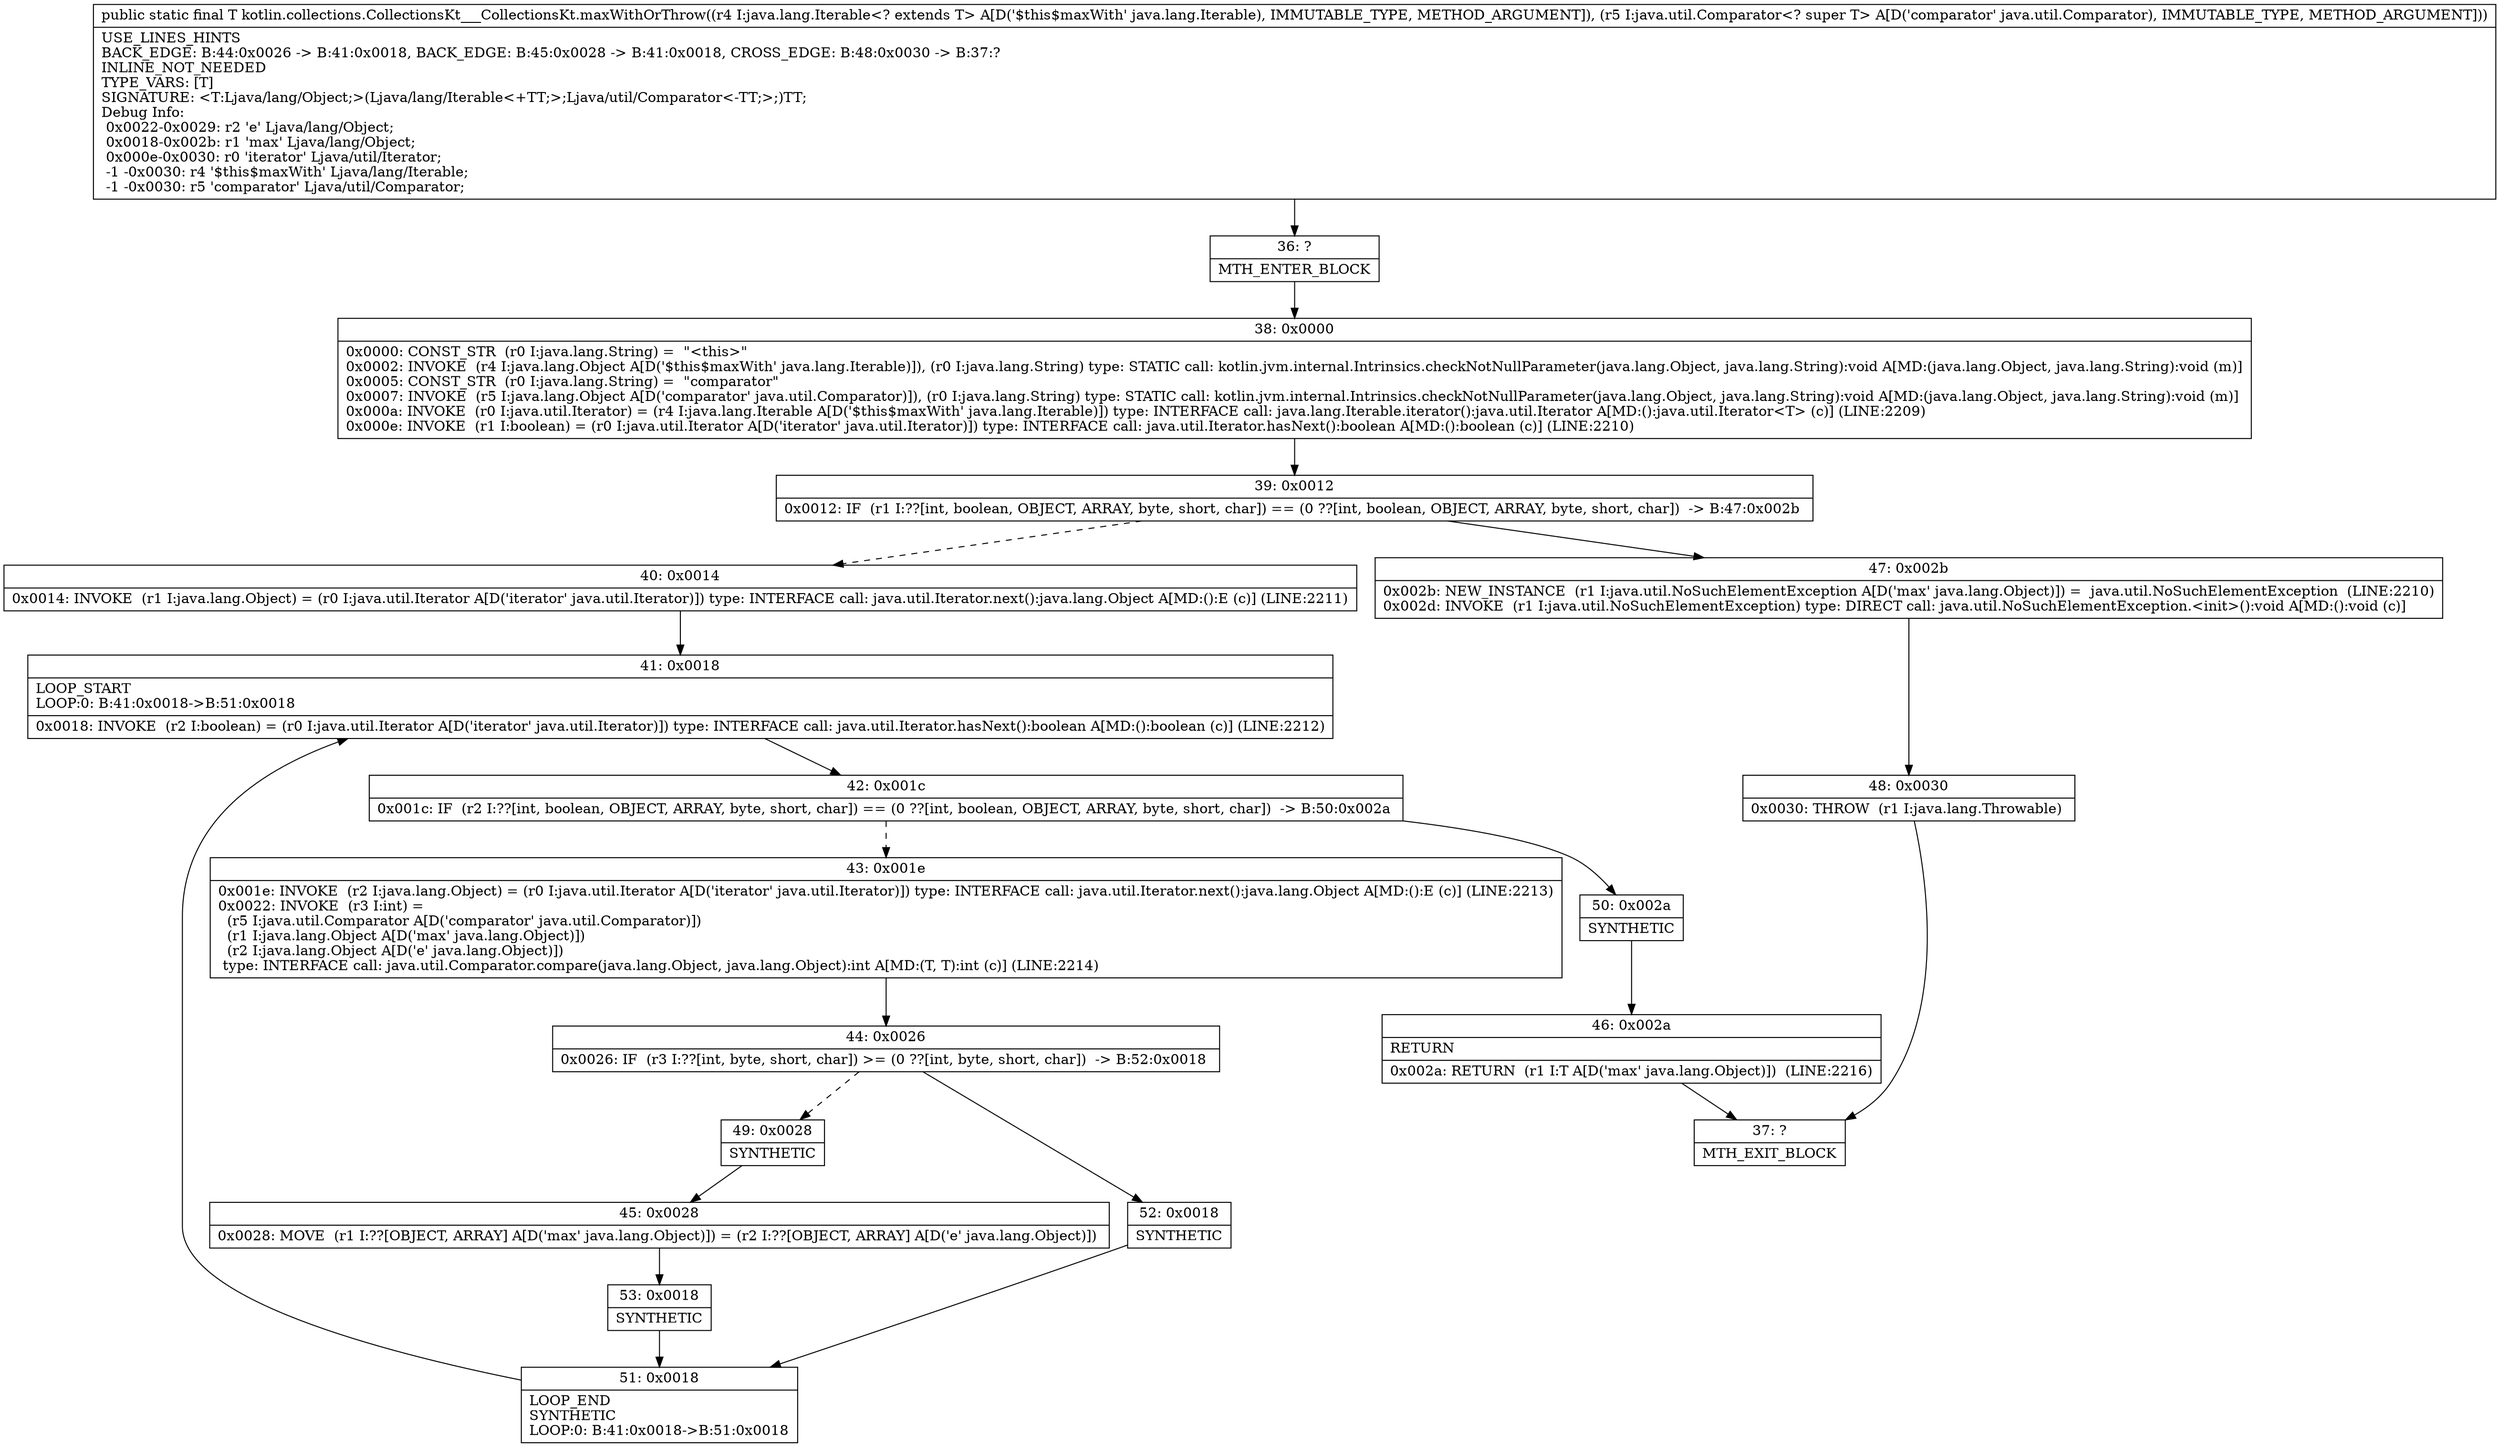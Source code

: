 digraph "CFG forkotlin.collections.CollectionsKt___CollectionsKt.maxWithOrThrow(Ljava\/lang\/Iterable;Ljava\/util\/Comparator;)Ljava\/lang\/Object;" {
Node_36 [shape=record,label="{36\:\ ?|MTH_ENTER_BLOCK\l}"];
Node_38 [shape=record,label="{38\:\ 0x0000|0x0000: CONST_STR  (r0 I:java.lang.String) =  \"\<this\>\" \l0x0002: INVOKE  (r4 I:java.lang.Object A[D('$this$maxWith' java.lang.Iterable)]), (r0 I:java.lang.String) type: STATIC call: kotlin.jvm.internal.Intrinsics.checkNotNullParameter(java.lang.Object, java.lang.String):void A[MD:(java.lang.Object, java.lang.String):void (m)]\l0x0005: CONST_STR  (r0 I:java.lang.String) =  \"comparator\" \l0x0007: INVOKE  (r5 I:java.lang.Object A[D('comparator' java.util.Comparator)]), (r0 I:java.lang.String) type: STATIC call: kotlin.jvm.internal.Intrinsics.checkNotNullParameter(java.lang.Object, java.lang.String):void A[MD:(java.lang.Object, java.lang.String):void (m)]\l0x000a: INVOKE  (r0 I:java.util.Iterator) = (r4 I:java.lang.Iterable A[D('$this$maxWith' java.lang.Iterable)]) type: INTERFACE call: java.lang.Iterable.iterator():java.util.Iterator A[MD:():java.util.Iterator\<T\> (c)] (LINE:2209)\l0x000e: INVOKE  (r1 I:boolean) = (r0 I:java.util.Iterator A[D('iterator' java.util.Iterator)]) type: INTERFACE call: java.util.Iterator.hasNext():boolean A[MD:():boolean (c)] (LINE:2210)\l}"];
Node_39 [shape=record,label="{39\:\ 0x0012|0x0012: IF  (r1 I:??[int, boolean, OBJECT, ARRAY, byte, short, char]) == (0 ??[int, boolean, OBJECT, ARRAY, byte, short, char])  \-\> B:47:0x002b \l}"];
Node_40 [shape=record,label="{40\:\ 0x0014|0x0014: INVOKE  (r1 I:java.lang.Object) = (r0 I:java.util.Iterator A[D('iterator' java.util.Iterator)]) type: INTERFACE call: java.util.Iterator.next():java.lang.Object A[MD:():E (c)] (LINE:2211)\l}"];
Node_41 [shape=record,label="{41\:\ 0x0018|LOOP_START\lLOOP:0: B:41:0x0018\-\>B:51:0x0018\l|0x0018: INVOKE  (r2 I:boolean) = (r0 I:java.util.Iterator A[D('iterator' java.util.Iterator)]) type: INTERFACE call: java.util.Iterator.hasNext():boolean A[MD:():boolean (c)] (LINE:2212)\l}"];
Node_42 [shape=record,label="{42\:\ 0x001c|0x001c: IF  (r2 I:??[int, boolean, OBJECT, ARRAY, byte, short, char]) == (0 ??[int, boolean, OBJECT, ARRAY, byte, short, char])  \-\> B:50:0x002a \l}"];
Node_43 [shape=record,label="{43\:\ 0x001e|0x001e: INVOKE  (r2 I:java.lang.Object) = (r0 I:java.util.Iterator A[D('iterator' java.util.Iterator)]) type: INTERFACE call: java.util.Iterator.next():java.lang.Object A[MD:():E (c)] (LINE:2213)\l0x0022: INVOKE  (r3 I:int) = \l  (r5 I:java.util.Comparator A[D('comparator' java.util.Comparator)])\l  (r1 I:java.lang.Object A[D('max' java.lang.Object)])\l  (r2 I:java.lang.Object A[D('e' java.lang.Object)])\l type: INTERFACE call: java.util.Comparator.compare(java.lang.Object, java.lang.Object):int A[MD:(T, T):int (c)] (LINE:2214)\l}"];
Node_44 [shape=record,label="{44\:\ 0x0026|0x0026: IF  (r3 I:??[int, byte, short, char]) \>= (0 ??[int, byte, short, char])  \-\> B:52:0x0018 \l}"];
Node_49 [shape=record,label="{49\:\ 0x0028|SYNTHETIC\l}"];
Node_45 [shape=record,label="{45\:\ 0x0028|0x0028: MOVE  (r1 I:??[OBJECT, ARRAY] A[D('max' java.lang.Object)]) = (r2 I:??[OBJECT, ARRAY] A[D('e' java.lang.Object)]) \l}"];
Node_53 [shape=record,label="{53\:\ 0x0018|SYNTHETIC\l}"];
Node_51 [shape=record,label="{51\:\ 0x0018|LOOP_END\lSYNTHETIC\lLOOP:0: B:41:0x0018\-\>B:51:0x0018\l}"];
Node_52 [shape=record,label="{52\:\ 0x0018|SYNTHETIC\l}"];
Node_50 [shape=record,label="{50\:\ 0x002a|SYNTHETIC\l}"];
Node_46 [shape=record,label="{46\:\ 0x002a|RETURN\l|0x002a: RETURN  (r1 I:T A[D('max' java.lang.Object)])  (LINE:2216)\l}"];
Node_37 [shape=record,label="{37\:\ ?|MTH_EXIT_BLOCK\l}"];
Node_47 [shape=record,label="{47\:\ 0x002b|0x002b: NEW_INSTANCE  (r1 I:java.util.NoSuchElementException A[D('max' java.lang.Object)]) =  java.util.NoSuchElementException  (LINE:2210)\l0x002d: INVOKE  (r1 I:java.util.NoSuchElementException) type: DIRECT call: java.util.NoSuchElementException.\<init\>():void A[MD:():void (c)]\l}"];
Node_48 [shape=record,label="{48\:\ 0x0030|0x0030: THROW  (r1 I:java.lang.Throwable) \l}"];
MethodNode[shape=record,label="{public static final T kotlin.collections.CollectionsKt___CollectionsKt.maxWithOrThrow((r4 I:java.lang.Iterable\<? extends T\> A[D('$this$maxWith' java.lang.Iterable), IMMUTABLE_TYPE, METHOD_ARGUMENT]), (r5 I:java.util.Comparator\<? super T\> A[D('comparator' java.util.Comparator), IMMUTABLE_TYPE, METHOD_ARGUMENT]))  | USE_LINES_HINTS\lBACK_EDGE: B:44:0x0026 \-\> B:41:0x0018, BACK_EDGE: B:45:0x0028 \-\> B:41:0x0018, CROSS_EDGE: B:48:0x0030 \-\> B:37:?\lINLINE_NOT_NEEDED\lTYPE_VARS: [T]\lSIGNATURE: \<T:Ljava\/lang\/Object;\>(Ljava\/lang\/Iterable\<+TT;\>;Ljava\/util\/Comparator\<\-TT;\>;)TT;\lDebug Info:\l  0x0022\-0x0029: r2 'e' Ljava\/lang\/Object;\l  0x0018\-0x002b: r1 'max' Ljava\/lang\/Object;\l  0x000e\-0x0030: r0 'iterator' Ljava\/util\/Iterator;\l  \-1 \-0x0030: r4 '$this$maxWith' Ljava\/lang\/Iterable;\l  \-1 \-0x0030: r5 'comparator' Ljava\/util\/Comparator;\l}"];
MethodNode -> Node_36;Node_36 -> Node_38;
Node_38 -> Node_39;
Node_39 -> Node_40[style=dashed];
Node_39 -> Node_47;
Node_40 -> Node_41;
Node_41 -> Node_42;
Node_42 -> Node_43[style=dashed];
Node_42 -> Node_50;
Node_43 -> Node_44;
Node_44 -> Node_49[style=dashed];
Node_44 -> Node_52;
Node_49 -> Node_45;
Node_45 -> Node_53;
Node_53 -> Node_51;
Node_51 -> Node_41;
Node_52 -> Node_51;
Node_50 -> Node_46;
Node_46 -> Node_37;
Node_47 -> Node_48;
Node_48 -> Node_37;
}

